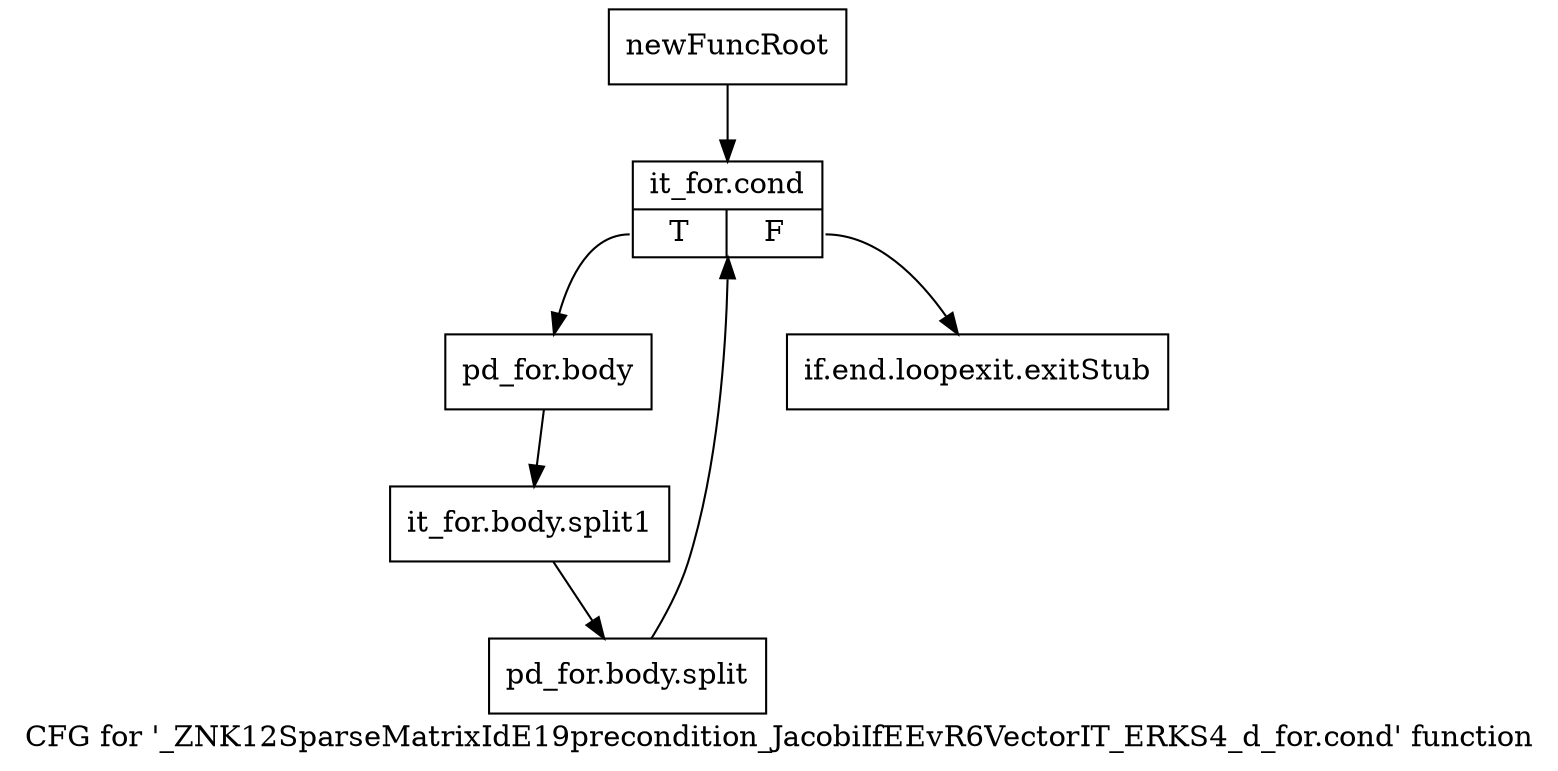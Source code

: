 digraph "CFG for '_ZNK12SparseMatrixIdE19precondition_JacobiIfEEvR6VectorIT_ERKS4_d_for.cond' function" {
	label="CFG for '_ZNK12SparseMatrixIdE19precondition_JacobiIfEEvR6VectorIT_ERKS4_d_for.cond' function";

	Node0x9697a50 [shape=record,label="{newFuncRoot}"];
	Node0x9697a50 -> Node0x9697af0;
	Node0x9697aa0 [shape=record,label="{if.end.loopexit.exitStub}"];
	Node0x9697af0 [shape=record,label="{it_for.cond|{<s0>T|<s1>F}}"];
	Node0x9697af0:s0 -> Node0x9697b40;
	Node0x9697af0:s1 -> Node0x9697aa0;
	Node0x9697b40 [shape=record,label="{pd_for.body}"];
	Node0x9697b40 -> Node0xbaa8fa0;
	Node0xbaa8fa0 [shape=record,label="{it_for.body.split1}"];
	Node0xbaa8fa0 -> Node0xbaa9040;
	Node0xbaa9040 [shape=record,label="{pd_for.body.split}"];
	Node0xbaa9040 -> Node0x9697af0;
}
